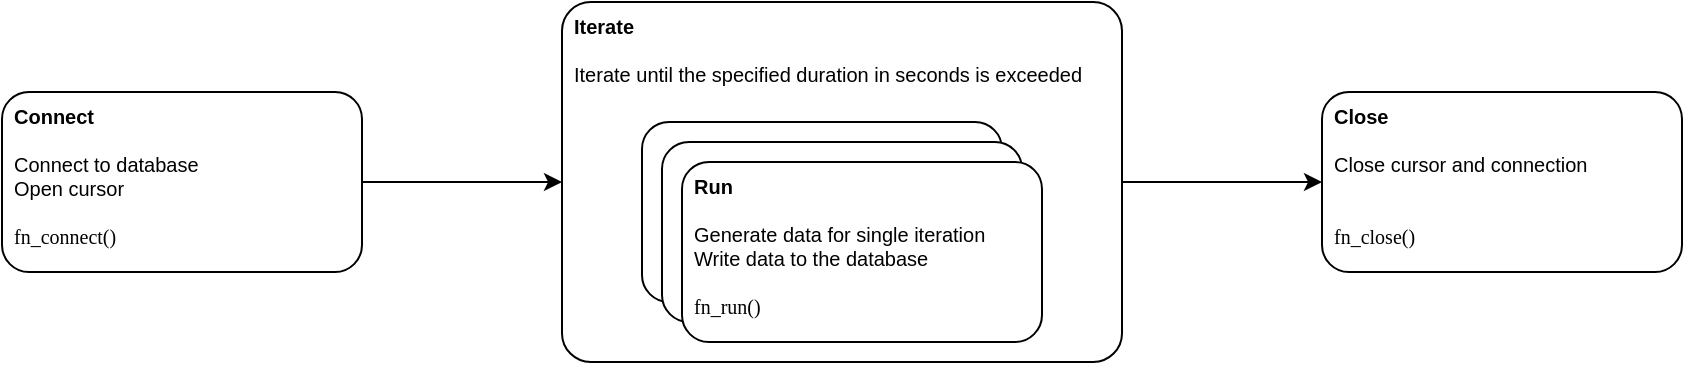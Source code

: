 <mxfile version="24.1.0" type="device" pages="2">
  <diagram id="4VbordraoObzrbYQRHzU" name="run">
    <mxGraphModel dx="1430" dy="826" grid="1" gridSize="10" guides="1" tooltips="1" connect="1" arrows="1" fold="1" page="1" pageScale="1" pageWidth="1169" pageHeight="827" math="0" shadow="0">
      <root>
        <mxCell id="0" />
        <mxCell id="1" parent="0" />
        <mxCell id="J7IGNAsHjFl7qfXv-FmI-3" style="edgeStyle=orthogonalEdgeStyle;rounded=0;orthogonalLoop=1;jettySize=auto;html=1;exitX=1;exitY=0.5;exitDx=0;exitDy=0;entryX=0;entryY=0.5;entryDx=0;entryDy=0;" edge="1" parent="1" source="J7IGNAsHjFl7qfXv-FmI-1" target="J7IGNAsHjFl7qfXv-FmI-2">
          <mxGeometry relative="1" as="geometry" />
        </mxCell>
        <mxCell id="J7IGNAsHjFl7qfXv-FmI-1" value="&lt;b&gt;Connect&lt;/b&gt;&lt;div&gt;&lt;br&gt;&lt;/div&gt;&lt;div&gt;Connect to database&lt;/div&gt;&lt;div&gt;Open cursor&lt;/div&gt;&lt;div&gt;&lt;br&gt;&lt;/div&gt;&lt;div&gt;&lt;font face=&quot;Consolas&quot;&gt;fn_connect()&lt;/font&gt;&lt;/div&gt;" style="rounded=1;whiteSpace=wrap;html=1;fontSize=10;align=left;spacingLeft=4;spacingRight=4;verticalAlign=top;" vertex="1" parent="1">
          <mxGeometry x="40" y="65" width="180" height="90" as="geometry" />
        </mxCell>
        <mxCell id="J7IGNAsHjFl7qfXv-FmI-5" style="edgeStyle=orthogonalEdgeStyle;rounded=0;orthogonalLoop=1;jettySize=auto;html=1;exitX=1;exitY=0.5;exitDx=0;exitDy=0;entryX=0;entryY=0.5;entryDx=0;entryDy=0;" edge="1" parent="1" source="J7IGNAsHjFl7qfXv-FmI-2" target="J7IGNAsHjFl7qfXv-FmI-4">
          <mxGeometry relative="1" as="geometry" />
        </mxCell>
        <mxCell id="J7IGNAsHjFl7qfXv-FmI-2" value="&lt;b&gt;Iterate&lt;/b&gt;&lt;div&gt;&lt;br&gt;&lt;/div&gt;&lt;div&gt;Iterate until the specified duration in seconds is exceeded&lt;/div&gt;&lt;div&gt;&lt;br&gt;&lt;/div&gt;" style="rounded=1;whiteSpace=wrap;html=1;fontSize=10;align=left;spacingLeft=4;spacingRight=4;verticalAlign=top;arcSize=8;" vertex="1" parent="1">
          <mxGeometry x="320" y="20" width="280" height="180" as="geometry" />
        </mxCell>
        <mxCell id="J7IGNAsHjFl7qfXv-FmI-4" value="&lt;b&gt;Close&lt;/b&gt;&lt;div&gt;&lt;br&gt;&lt;/div&gt;&lt;div&gt;Close cursor and connection&lt;/div&gt;&lt;div&gt;&lt;br&gt;&lt;/div&gt;&lt;div&gt;&lt;br&gt;&lt;/div&gt;&lt;div&gt;&lt;font face=&quot;Consolas&quot;&gt;fn_close()&lt;/font&gt;&lt;/div&gt;" style="rounded=1;whiteSpace=wrap;html=1;fontSize=10;align=left;spacingLeft=4;spacingRight=4;verticalAlign=top;" vertex="1" parent="1">
          <mxGeometry x="700" y="65" width="180" height="90" as="geometry" />
        </mxCell>
        <mxCell id="tFM_pPSKWnTr8qmFiJy1-2" value="" style="rounded=1;whiteSpace=wrap;html=1;fontSize=10;align=left;spacingLeft=4;spacingRight=4;verticalAlign=top;" vertex="1" parent="1">
          <mxGeometry x="360" y="80" width="180" height="90" as="geometry" />
        </mxCell>
        <mxCell id="tFM_pPSKWnTr8qmFiJy1-3" value="" style="rounded=1;whiteSpace=wrap;html=1;fontSize=10;align=left;spacingLeft=4;spacingRight=4;verticalAlign=top;" vertex="1" parent="1">
          <mxGeometry x="370" y="90" width="180" height="90" as="geometry" />
        </mxCell>
        <mxCell id="tFM_pPSKWnTr8qmFiJy1-4" value="&lt;b&gt;Run&lt;/b&gt;&lt;div&gt;&lt;br&gt;&lt;/div&gt;&lt;div&gt;Generate data for single iteration&lt;/div&gt;&lt;div&gt;Write data to the database&lt;/div&gt;&lt;div&gt;&lt;br&gt;&lt;/div&gt;&lt;div&gt;&lt;font face=&quot;Consolas&quot;&gt;fn_run()&lt;/font&gt;&lt;/div&gt;" style="rounded=1;whiteSpace=wrap;html=1;fontSize=10;align=left;spacingLeft=4;spacingRight=4;verticalAlign=top;" vertex="1" parent="1">
          <mxGeometry x="380" y="100" width="180" height="90" as="geometry" />
        </mxCell>
      </root>
    </mxGraphModel>
  </diagram>
  <diagram name="driver" id="74TD7CM1vhavtygQ4nb6">
    <mxGraphModel dx="1430" dy="826" grid="1" gridSize="10" guides="1" tooltips="1" connect="1" arrows="1" fold="1" page="1" pageScale="1" pageWidth="1169" pageHeight="827" math="0" shadow="0">
      <root>
        <mxCell id="0" />
        <mxCell id="1" parent="0" />
        <mxCell id="iXItGQfJ3jB6MkR89S6P-10" style="edgeStyle=orthogonalEdgeStyle;rounded=0;orthogonalLoop=1;jettySize=auto;html=1;exitX=1;exitY=0.5;exitDx=0;exitDy=0;entryX=0;entryY=0.5;entryDx=0;entryDy=0;" edge="1" parent="1" source="iXItGQfJ3jB6MkR89S6P-2" target="iXItGQfJ3jB6MkR89S6P-6">
          <mxGeometry relative="1" as="geometry" />
        </mxCell>
        <mxCell id="iXItGQfJ3jB6MkR89S6P-2" value="" style="rounded=1;whiteSpace=wrap;html=1;fontSize=10;align=left;spacingLeft=4;spacingRight=4;verticalAlign=top;" vertex="1" parent="1">
          <mxGeometry x="250" y="40" width="180" height="90" as="geometry" />
        </mxCell>
        <mxCell id="iXItGQfJ3jB6MkR89S6P-8" style="edgeStyle=orthogonalEdgeStyle;rounded=0;orthogonalLoop=1;jettySize=auto;html=1;exitX=1;exitY=0.5;exitDx=0;exitDy=0;entryX=0;entryY=0.5;entryDx=0;entryDy=0;" edge="1" parent="1" source="iXItGQfJ3jB6MkR89S6P-1" target="iXItGQfJ3jB6MkR89S6P-2">
          <mxGeometry relative="1" as="geometry" />
        </mxCell>
        <mxCell id="iXItGQfJ3jB6MkR89S6P-1" value="&lt;b&gt;Initialize&lt;/b&gt;&lt;div&gt;&lt;br&gt;&lt;/div&gt;&lt;div&gt;Truncate target table&lt;/div&gt;&lt;div&gt;&lt;br&gt;&lt;/div&gt;&lt;div&gt;&lt;font face=&quot;Consolas&quot;&gt;python3 run-gen.py -a init&lt;/font&gt;&lt;/div&gt;" style="rounded=1;whiteSpace=wrap;html=1;fontSize=10;align=left;spacingLeft=4;spacingRight=4;verticalAlign=top;" vertex="1" parent="1">
          <mxGeometry x="40" y="40" width="180" height="90" as="geometry" />
        </mxCell>
        <mxCell id="iXItGQfJ3jB6MkR89S6P-3" value="" style="rounded=1;whiteSpace=wrap;html=1;fontSize=10;align=left;spacingLeft=4;spacingRight=4;verticalAlign=top;" vertex="1" parent="1">
          <mxGeometry x="260" y="50" width="180" height="90" as="geometry" />
        </mxCell>
        <mxCell id="iXItGQfJ3jB6MkR89S6P-4" value="" style="rounded=1;whiteSpace=wrap;html=1;fontSize=10;align=left;spacingLeft=4;spacingRight=4;verticalAlign=top;" vertex="1" parent="1">
          <mxGeometry x="270" y="60" width="180" height="90" as="geometry" />
        </mxCell>
        <mxCell id="iXItGQfJ3jB6MkR89S6P-5" value="&lt;b&gt;Run&lt;/b&gt;&lt;div&gt;&lt;br&gt;&lt;/div&gt;&lt;div&gt;Run load into target table in parallel&lt;/div&gt;&lt;div&gt;Stop after defined number of seconds&lt;/div&gt;&lt;div&gt;&lt;br&gt;&lt;/div&gt;&lt;div&gt;&lt;font face=&quot;Consolas&quot;&gt;python3 run-gen.py -a run &amp;amp;&lt;/font&gt;&lt;/div&gt;" style="rounded=1;whiteSpace=wrap;html=1;fontSize=10;align=left;spacingLeft=4;spacingRight=4;verticalAlign=top;" vertex="1" parent="1">
          <mxGeometry x="280" y="70" width="180" height="90" as="geometry" />
        </mxCell>
        <mxCell id="iXItGQfJ3jB6MkR89S6P-11" style="edgeStyle=orthogonalEdgeStyle;rounded=0;orthogonalLoop=1;jettySize=auto;html=1;exitX=1;exitY=0.5;exitDx=0;exitDy=0;entryX=0;entryY=0.5;entryDx=0;entryDy=0;" edge="1" parent="1" source="iXItGQfJ3jB6MkR89S6P-6" target="iXItGQfJ3jB6MkR89S6P-7">
          <mxGeometry relative="1" as="geometry" />
        </mxCell>
        <mxCell id="iXItGQfJ3jB6MkR89S6P-6" value="&lt;b&gt;Wait&lt;/b&gt;&lt;div&gt;&lt;br&gt;&lt;/div&gt;&lt;div&gt;Wait for all the parallel runs to finish&lt;/div&gt;&lt;div&gt;&lt;br&gt;&lt;/div&gt;&lt;div&gt;&lt;font face=&quot;Consolas&quot;&gt;wait&lt;/font&gt;&lt;/div&gt;" style="rounded=1;whiteSpace=wrap;html=1;fontSize=10;align=left;spacingLeft=4;spacingRight=4;verticalAlign=top;" vertex="1" parent="1">
          <mxGeometry x="490" y="40" width="180" height="90" as="geometry" />
        </mxCell>
        <mxCell id="iXItGQfJ3jB6MkR89S6P-7" value="&lt;b&gt;Close&lt;/b&gt;&lt;div&gt;&lt;br&gt;&lt;/div&gt;&lt;div&gt;Write load statistics to out directory&lt;/div&gt;&lt;div&gt;&lt;br&gt;&lt;/div&gt;&lt;div&gt;&lt;font face=&quot;Consolas&quot;&gt;python3 run-gen.py -a close&lt;/font&gt;&lt;/div&gt;" style="rounded=1;whiteSpace=wrap;html=1;fontSize=10;align=left;spacingLeft=4;spacingRight=4;verticalAlign=top;" vertex="1" parent="1">
          <mxGeometry x="700" y="40" width="180" height="90" as="geometry" />
        </mxCell>
      </root>
    </mxGraphModel>
  </diagram>
</mxfile>
